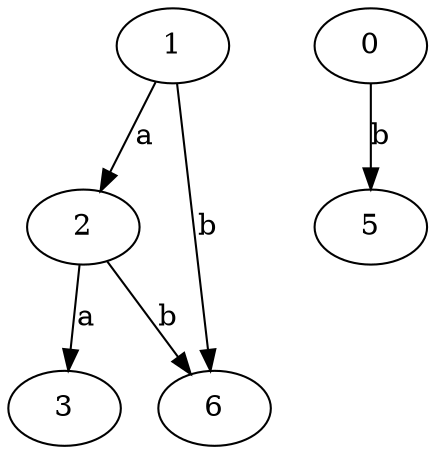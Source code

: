 strict digraph  {
1;
2;
3;
0;
5;
6;
1 -> 2  [label=a];
1 -> 6  [label=b];
2 -> 3  [label=a];
2 -> 6  [label=b];
0 -> 5  [label=b];
}
